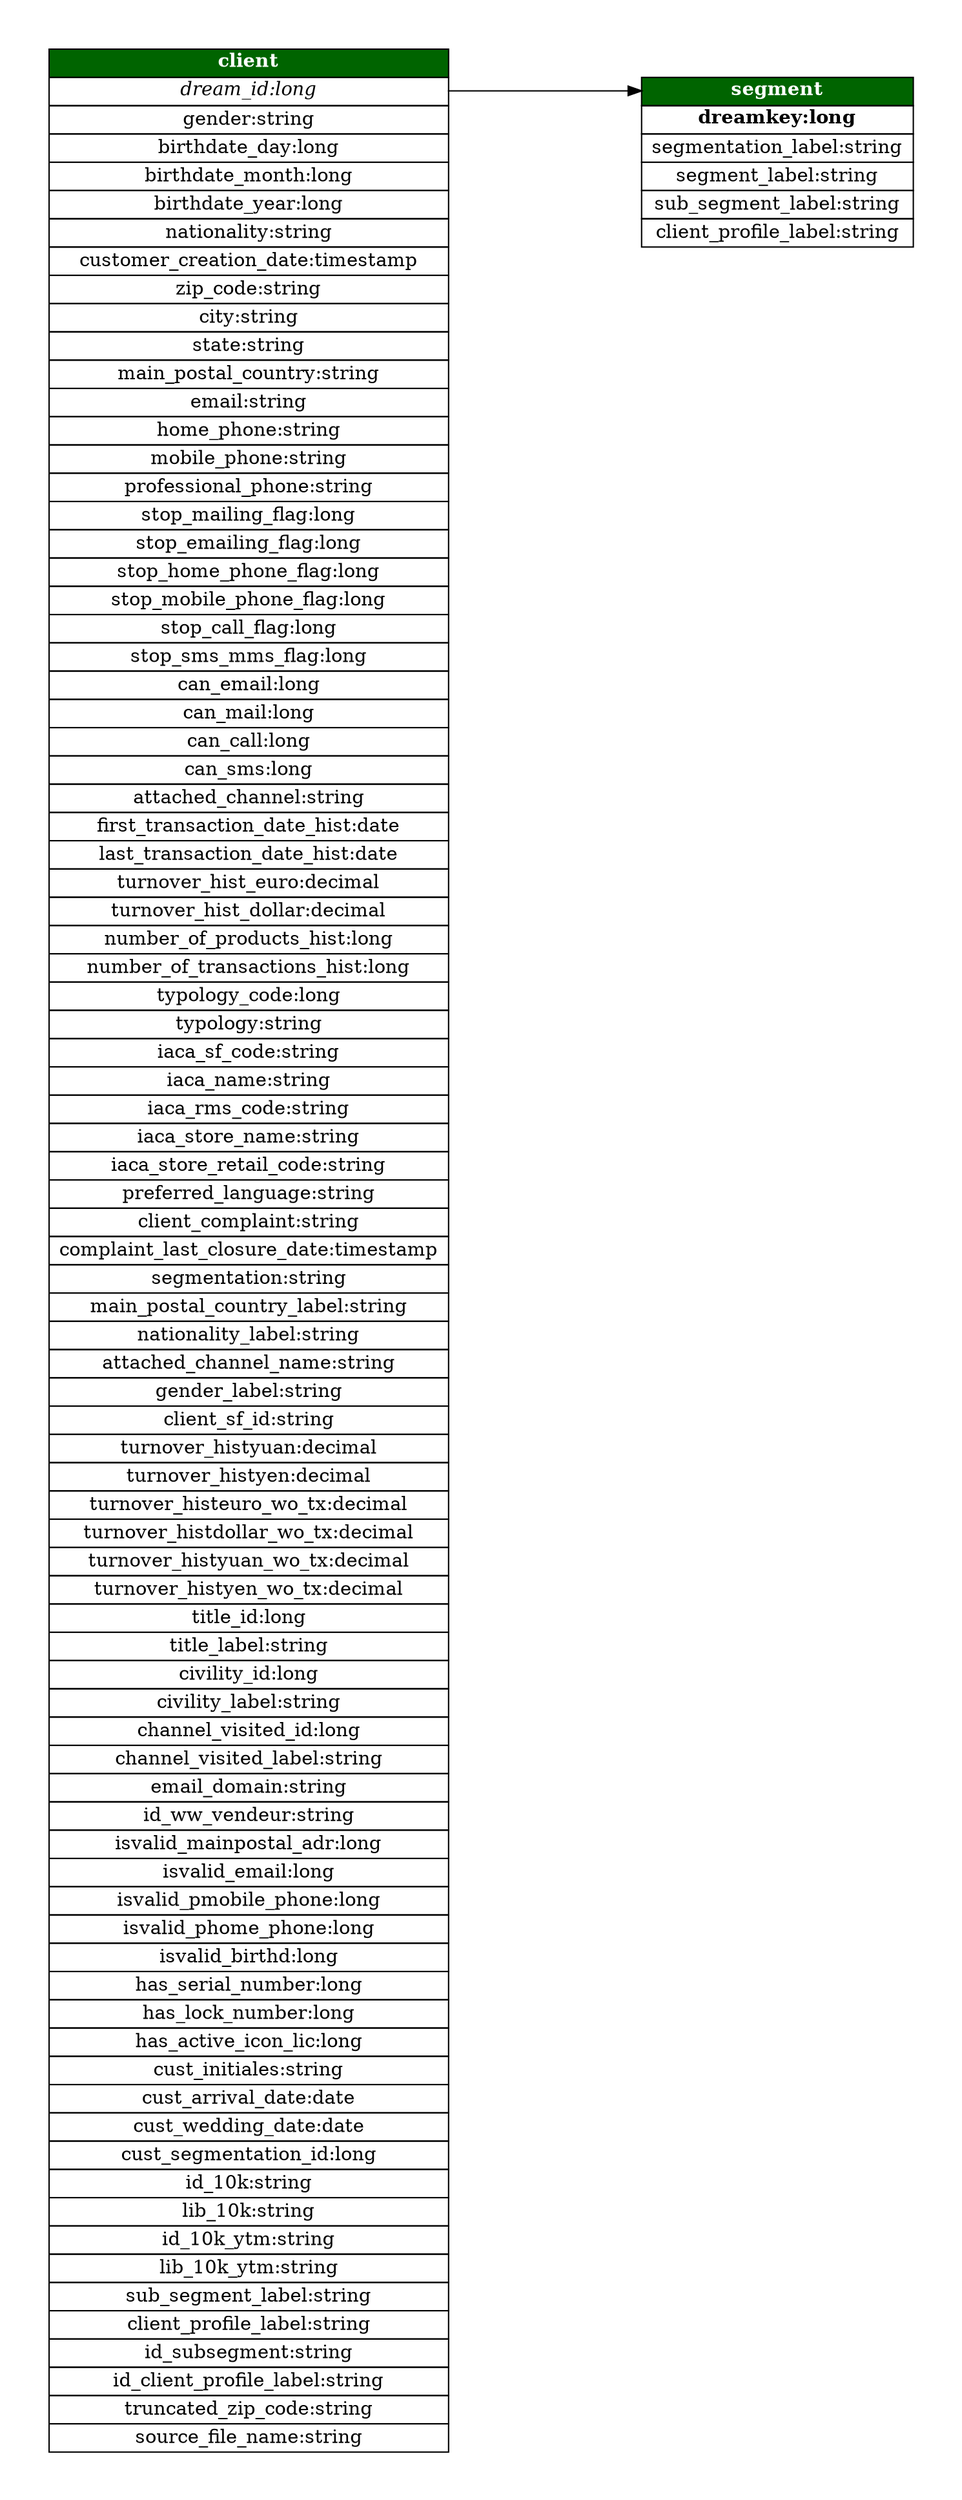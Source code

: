 
digraph {
graph [pad="0.5", nodesep="0.5", ranksep="2"];
node [shape=plain]
rankdir=LR;



dream_segment [label=<
<table border="0" cellborder="1" cellspacing="0">
<tr><td port="0" bgcolor="darkgreen"><B><FONT color="white"> segment </FONT></B></td></tr>
<tr><td port="dream_id"><B> dreamkey:long </B></td></tr>
<tr><td port="segmentation_label"> segmentation_label:string </td></tr>
<tr><td port="segment_label"> segment_label:string </td></tr>
<tr><td port="sub_segment_label"> sub_segment_label:string </td></tr>
<tr><td port="client_profile_label"> client_profile_label:string </td></tr>
</table>>];



dream_client [label=<
<table border="0" cellborder="1" cellspacing="0">
<tr><td port="0" bgcolor="darkgreen"><B><FONT color="white"> client </FONT></B></td></tr>
<tr><td port="dream_id"><I> dream_id:long </I></td></tr>
<tr><td port="gender"> gender:string </td></tr>
<tr><td port="birthdate_day"> birthdate_day:long </td></tr>
<tr><td port="birthdate_month"> birthdate_month:long </td></tr>
<tr><td port="birthdate_year"> birthdate_year:long </td></tr>
<tr><td port="nationality"> nationality:string </td></tr>
<tr><td port="customer_creation_date"> customer_creation_date:timestamp </td></tr>
<tr><td port="zip_code"> zip_code:string </td></tr>
<tr><td port="city"> city:string </td></tr>
<tr><td port="state"> state:string </td></tr>
<tr><td port="main_postal_country"> main_postal_country:string </td></tr>
<tr><td port="email"> email:string </td></tr>
<tr><td port="home_phone"> home_phone:string </td></tr>
<tr><td port="mobile_phone"> mobile_phone:string </td></tr>
<tr><td port="professional_phone"> professional_phone:string </td></tr>
<tr><td port="stop_mailing_flag"> stop_mailing_flag:long </td></tr>
<tr><td port="stop_emailing_flag"> stop_emailing_flag:long </td></tr>
<tr><td port="stop_home_phone_flag"> stop_home_phone_flag:long </td></tr>
<tr><td port="stop_mobile_phone_flag"> stop_mobile_phone_flag:long </td></tr>
<tr><td port="stop_call_flag"> stop_call_flag:long </td></tr>
<tr><td port="stop_sms_mms_flag"> stop_sms_mms_flag:long </td></tr>
<tr><td port="can_email"> can_email:long </td></tr>
<tr><td port="can_mail"> can_mail:long </td></tr>
<tr><td port="can_call"> can_call:long </td></tr>
<tr><td port="can_sms"> can_sms:long </td></tr>
<tr><td port="attached_channel"> attached_channel:string </td></tr>
<tr><td port="first_transaction_date_hist"> first_transaction_date_hist:date </td></tr>
<tr><td port="last_transaction_date_hist"> last_transaction_date_hist:date </td></tr>
<tr><td port="turnover_hist_euro"> turnover_hist_euro:decimal </td></tr>
<tr><td port="turnover_hist_dollar"> turnover_hist_dollar:decimal </td></tr>
<tr><td port="number_of_products_hist"> number_of_products_hist:long </td></tr>
<tr><td port="number_of_transactions_hist"> number_of_transactions_hist:long </td></tr>
<tr><td port="typology_code"> typology_code:long </td></tr>
<tr><td port="typology"> typology:string </td></tr>
<tr><td port="iaca_sf_code"> iaca_sf_code:string </td></tr>
<tr><td port="iaca_name"> iaca_name:string </td></tr>
<tr><td port="iaca_rms_code"> iaca_rms_code:string </td></tr>
<tr><td port="iaca_store_name"> iaca_store_name:string </td></tr>
<tr><td port="iaca_store_retail_code"> iaca_store_retail_code:string </td></tr>
<tr><td port="preferred_language"> preferred_language:string </td></tr>
<tr><td port="client_complaint"> client_complaint:string </td></tr>
<tr><td port="complaint_last_closure_date"> complaint_last_closure_date:timestamp </td></tr>
<tr><td port="segmentation"> segmentation:string </td></tr>
<tr><td port="main_postal_country_label"> main_postal_country_label:string </td></tr>
<tr><td port="nationality_label"> nationality_label:string </td></tr>
<tr><td port="attached_channel_name"> attached_channel_name:string </td></tr>
<tr><td port="gender_label"> gender_label:string </td></tr>
<tr><td port="client_sf_id"> client_sf_id:string </td></tr>
<tr><td port="turnover_histyuan"> turnover_histyuan:decimal </td></tr>
<tr><td port="turnover_histyen"> turnover_histyen:decimal </td></tr>
<tr><td port="turnover_histeuro_wo_tx"> turnover_histeuro_wo_tx:decimal </td></tr>
<tr><td port="turnover_histdollar_wo_tx"> turnover_histdollar_wo_tx:decimal </td></tr>
<tr><td port="turnover_histyuan_wo_tx"> turnover_histyuan_wo_tx:decimal </td></tr>
<tr><td port="turnover_histyen_wo_tx"> turnover_histyen_wo_tx:decimal </td></tr>
<tr><td port="title_id"> title_id:long </td></tr>
<tr><td port="title_label"> title_label:string </td></tr>
<tr><td port="civility_id"> civility_id:long </td></tr>
<tr><td port="civility_label"> civility_label:string </td></tr>
<tr><td port="channel_visited_id"> channel_visited_id:long </td></tr>
<tr><td port="channel_visited_label"> channel_visited_label:string </td></tr>
<tr><td port="email_domain"> email_domain:string </td></tr>
<tr><td port="id_ww_vendeur"> id_ww_vendeur:string </td></tr>
<tr><td port="isvalid_mainpostal_adr"> isvalid_mainpostal_adr:long </td></tr>
<tr><td port="isvalid_email"> isvalid_email:long </td></tr>
<tr><td port="isvalid_pmobile_phone"> isvalid_pmobile_phone:long </td></tr>
<tr><td port="isvalid_phome_phone"> isvalid_phome_phone:long </td></tr>
<tr><td port="isvalid_birthd"> isvalid_birthd:long </td></tr>
<tr><td port="has_serial_number"> has_serial_number:long </td></tr>
<tr><td port="has_lock_number"> has_lock_number:long </td></tr>
<tr><td port="has_active_icon_lic"> has_active_icon_lic:long </td></tr>
<tr><td port="cust_initiales"> cust_initiales:string </td></tr>
<tr><td port="cust_arrival_date"> cust_arrival_date:date </td></tr>
<tr><td port="cust_wedding_date"> cust_wedding_date:date </td></tr>
<tr><td port="cust_segmentation_id"> cust_segmentation_id:long </td></tr>
<tr><td port="id_10k"> id_10k:string </td></tr>
<tr><td port="lib_10k"> lib_10k:string </td></tr>
<tr><td port="id_10k_ytm"> id_10k_ytm:string </td></tr>
<tr><td port="lib_10k_ytm"> lib_10k_ytm:string </td></tr>
<tr><td port="sub_segment_label"> sub_segment_label:string </td></tr>
<tr><td port="client_profile_label"> client_profile_label:string </td></tr>
<tr><td port="id_subsegment"> id_subsegment:string </td></tr>
<tr><td port="id_client_profile_label"> id_client_profile_label:string </td></tr>
<tr><td port="truncated_zip_code"> truncated_zip_code:string </td></tr>
<tr><td port="source_file_name"> source_file_name:string </td></tr>
</table>>];

dream_client:dream_id -> dream_segment:0
}

